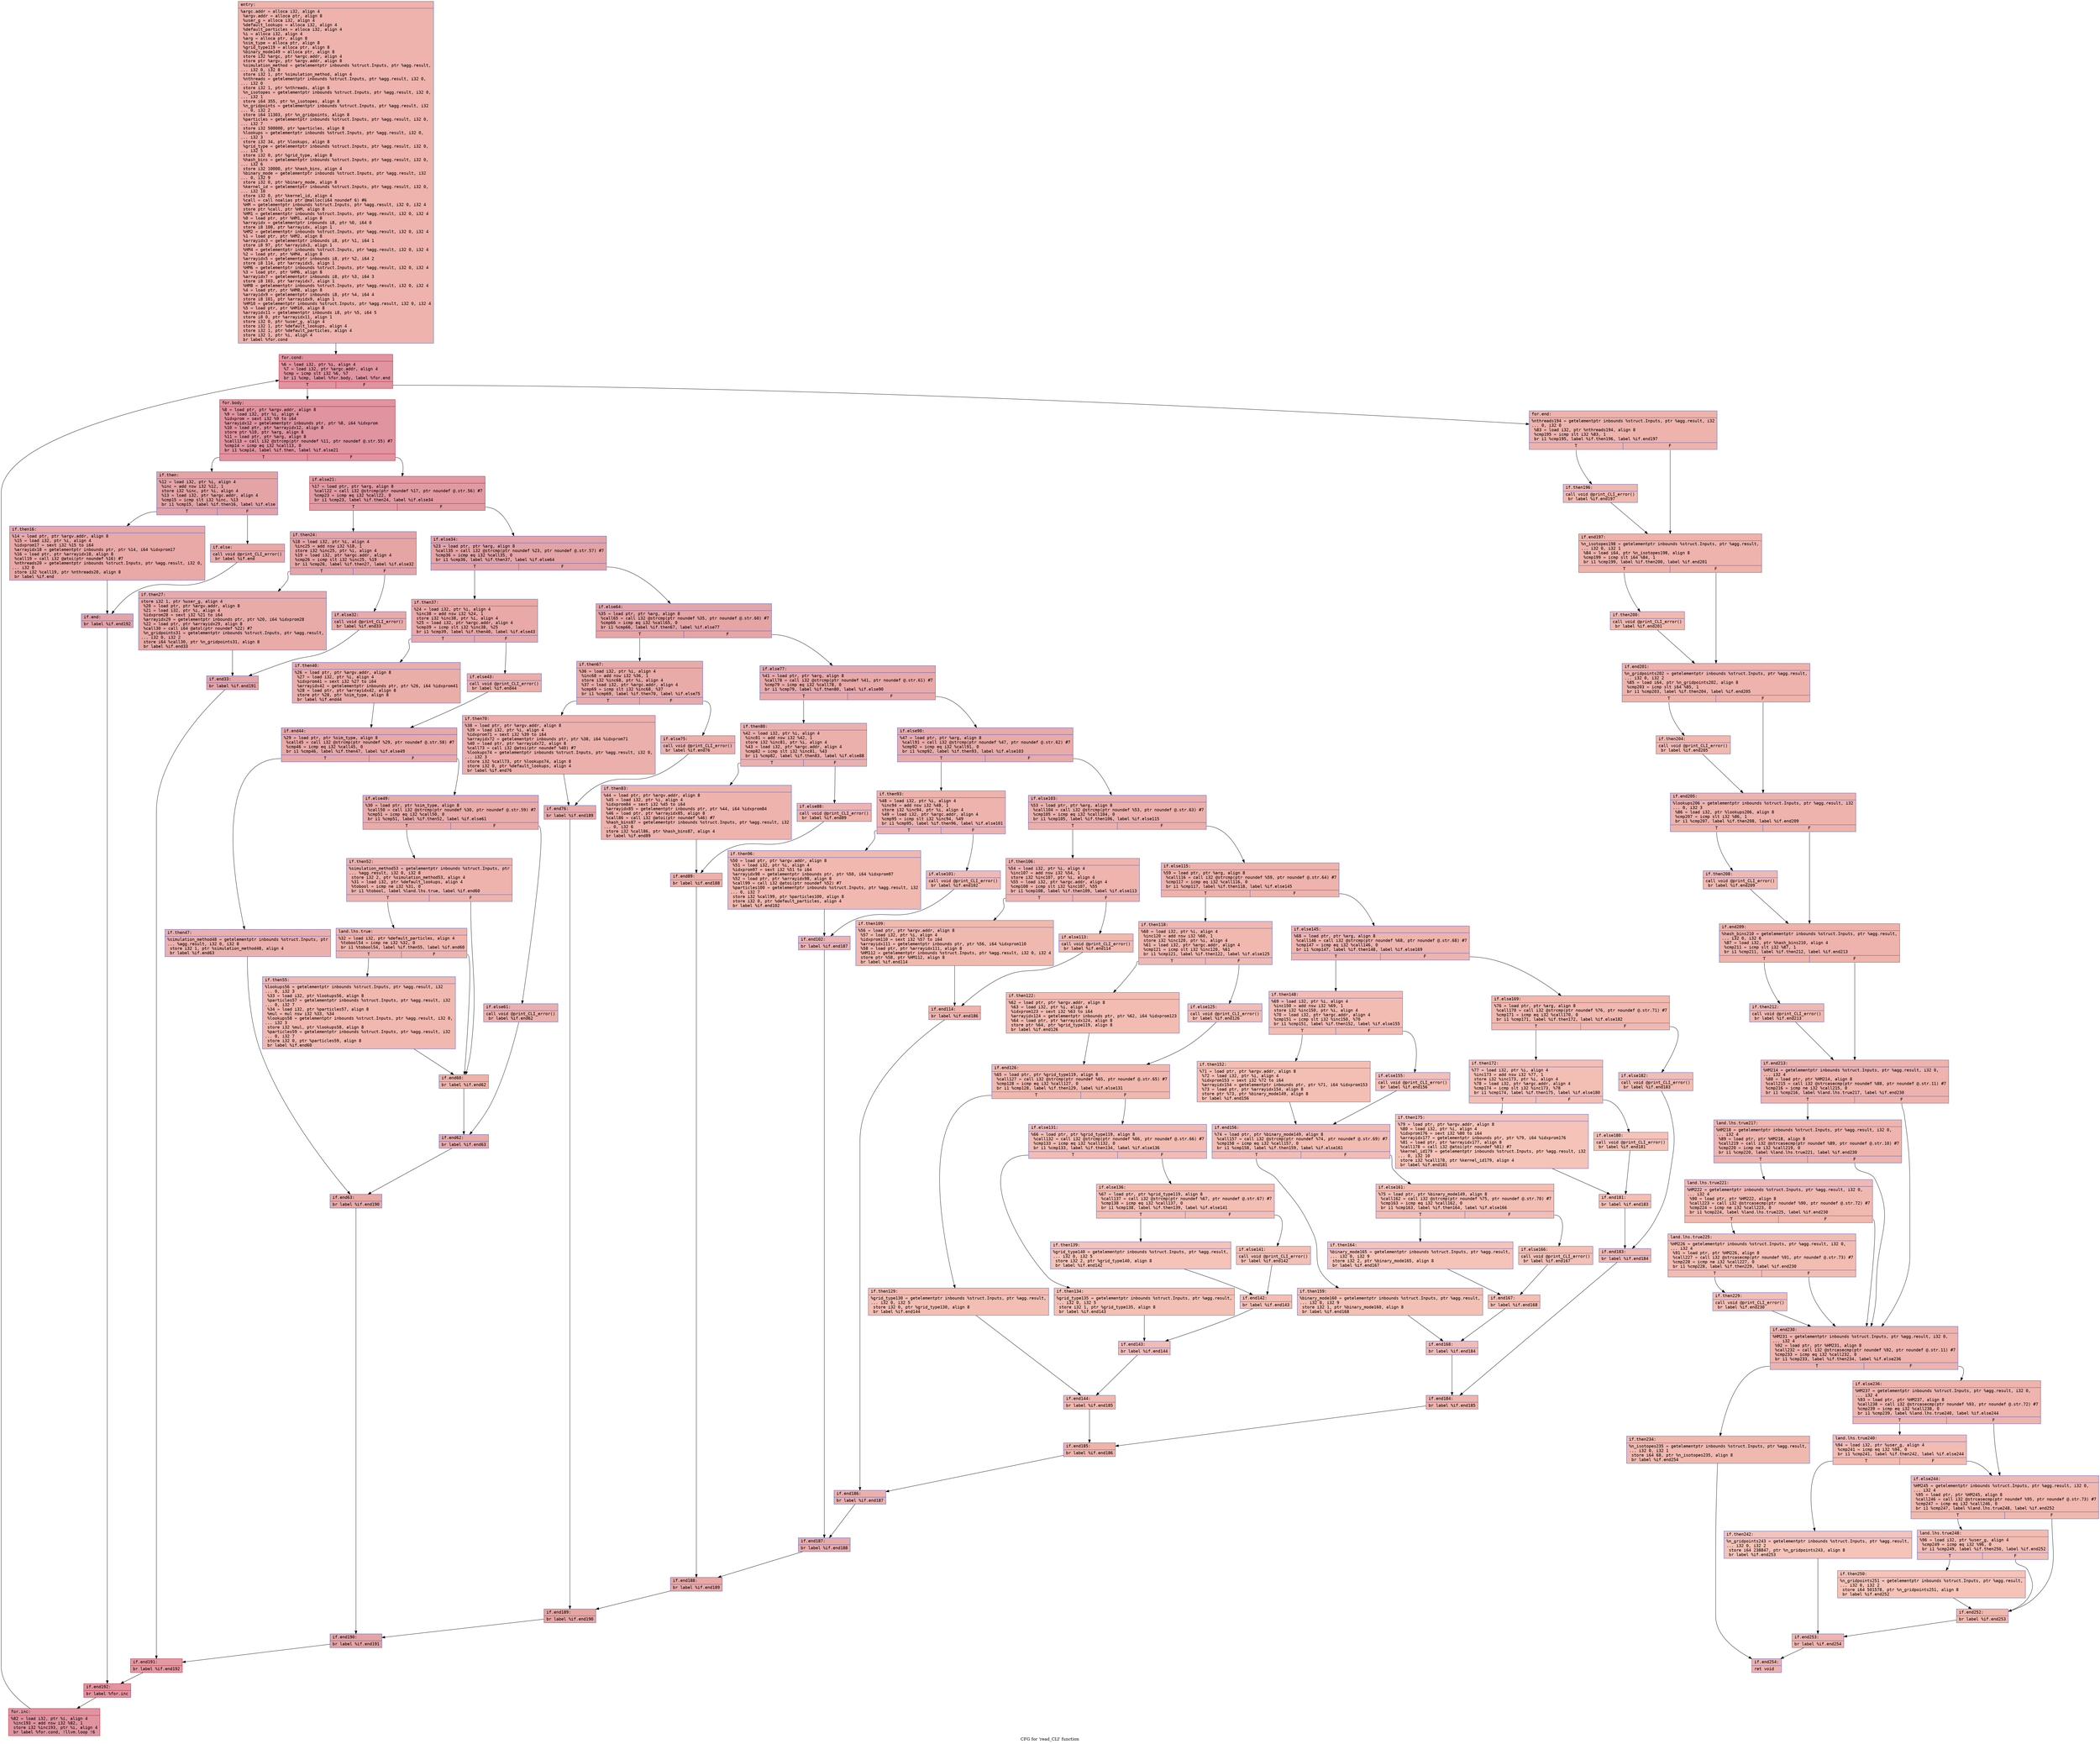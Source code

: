 digraph "CFG for 'read_CLI' function" {
	label="CFG for 'read_CLI' function";

	Node0x55c2a7face10 [shape=record,color="#3d50c3ff", style=filled, fillcolor="#d6524470" fontname="Courier",label="{entry:\l|  %argc.addr = alloca i32, align 4\l  %argv.addr = alloca ptr, align 8\l  %user_g = alloca i32, align 4\l  %default_lookups = alloca i32, align 4\l  %default_particles = alloca i32, align 4\l  %i = alloca i32, align 4\l  %arg = alloca ptr, align 8\l  %sim_type = alloca ptr, align 8\l  %grid_type119 = alloca ptr, align 8\l  %binary_mode149 = alloca ptr, align 8\l  store i32 %argc, ptr %argc.addr, align 4\l  store ptr %argv, ptr %argv.addr, align 8\l  %simulation_method = getelementptr inbounds %struct.Inputs, ptr %agg.result,\l... i32 0, i32 8\l  store i32 1, ptr %simulation_method, align 4\l  %nthreads = getelementptr inbounds %struct.Inputs, ptr %agg.result, i32 0,\l... i32 0\l  store i32 1, ptr %nthreads, align 8\l  %n_isotopes = getelementptr inbounds %struct.Inputs, ptr %agg.result, i32 0,\l... i32 1\l  store i64 355, ptr %n_isotopes, align 8\l  %n_gridpoints = getelementptr inbounds %struct.Inputs, ptr %agg.result, i32\l... 0, i32 2\l  store i64 11303, ptr %n_gridpoints, align 8\l  %particles = getelementptr inbounds %struct.Inputs, ptr %agg.result, i32 0,\l... i32 7\l  store i32 500000, ptr %particles, align 8\l  %lookups = getelementptr inbounds %struct.Inputs, ptr %agg.result, i32 0,\l... i32 3\l  store i32 34, ptr %lookups, align 8\l  %grid_type = getelementptr inbounds %struct.Inputs, ptr %agg.result, i32 0,\l... i32 5\l  store i32 0, ptr %grid_type, align 8\l  %hash_bins = getelementptr inbounds %struct.Inputs, ptr %agg.result, i32 0,\l... i32 6\l  store i32 10000, ptr %hash_bins, align 4\l  %binary_mode = getelementptr inbounds %struct.Inputs, ptr %agg.result, i32\l... 0, i32 9\l  store i32 0, ptr %binary_mode, align 8\l  %kernel_id = getelementptr inbounds %struct.Inputs, ptr %agg.result, i32 0,\l... i32 10\l  store i32 0, ptr %kernel_id, align 4\l  %call = call noalias ptr @malloc(i64 noundef 6) #6\l  %HM = getelementptr inbounds %struct.Inputs, ptr %agg.result, i32 0, i32 4\l  store ptr %call, ptr %HM, align 8\l  %HM1 = getelementptr inbounds %struct.Inputs, ptr %agg.result, i32 0, i32 4\l  %0 = load ptr, ptr %HM1, align 8\l  %arrayidx = getelementptr inbounds i8, ptr %0, i64 0\l  store i8 108, ptr %arrayidx, align 1\l  %HM2 = getelementptr inbounds %struct.Inputs, ptr %agg.result, i32 0, i32 4\l  %1 = load ptr, ptr %HM2, align 8\l  %arrayidx3 = getelementptr inbounds i8, ptr %1, i64 1\l  store i8 97, ptr %arrayidx3, align 1\l  %HM4 = getelementptr inbounds %struct.Inputs, ptr %agg.result, i32 0, i32 4\l  %2 = load ptr, ptr %HM4, align 8\l  %arrayidx5 = getelementptr inbounds i8, ptr %2, i64 2\l  store i8 114, ptr %arrayidx5, align 1\l  %HM6 = getelementptr inbounds %struct.Inputs, ptr %agg.result, i32 0, i32 4\l  %3 = load ptr, ptr %HM6, align 8\l  %arrayidx7 = getelementptr inbounds i8, ptr %3, i64 3\l  store i8 103, ptr %arrayidx7, align 1\l  %HM8 = getelementptr inbounds %struct.Inputs, ptr %agg.result, i32 0, i32 4\l  %4 = load ptr, ptr %HM8, align 8\l  %arrayidx9 = getelementptr inbounds i8, ptr %4, i64 4\l  store i8 101, ptr %arrayidx9, align 1\l  %HM10 = getelementptr inbounds %struct.Inputs, ptr %agg.result, i32 0, i32 4\l  %5 = load ptr, ptr %HM10, align 8\l  %arrayidx11 = getelementptr inbounds i8, ptr %5, i64 5\l  store i8 0, ptr %arrayidx11, align 1\l  store i32 0, ptr %user_g, align 4\l  store i32 1, ptr %default_lookups, align 4\l  store i32 1, ptr %default_particles, align 4\l  store i32 1, ptr %i, align 4\l  br label %for.cond\l}"];
	Node0x55c2a7face10 -> Node0x55c2a7fccb60[tooltip="entry -> for.cond\nProbability 100.00%" ];
	Node0x55c2a7fccb60 [shape=record,color="#b70d28ff", style=filled, fillcolor="#b70d2870" fontname="Courier",label="{for.cond:\l|  %6 = load i32, ptr %i, align 4\l  %7 = load i32, ptr %argc.addr, align 4\l  %cmp = icmp slt i32 %6, %7\l  br i1 %cmp, label %for.body, label %for.end\l|{<s0>T|<s1>F}}"];
	Node0x55c2a7fccb60:s0 -> Node0x55c2a7fccdd0[tooltip="for.cond -> for.body\nProbability 96.88%" ];
	Node0x55c2a7fccb60:s1 -> Node0x55c2a7fcce20[tooltip="for.cond -> for.end\nProbability 3.12%" ];
	Node0x55c2a7fccdd0 [shape=record,color="#b70d28ff", style=filled, fillcolor="#b70d2870" fontname="Courier",label="{for.body:\l|  %8 = load ptr, ptr %argv.addr, align 8\l  %9 = load i32, ptr %i, align 4\l  %idxprom = sext i32 %9 to i64\l  %arrayidx12 = getelementptr inbounds ptr, ptr %8, i64 %idxprom\l  %10 = load ptr, ptr %arrayidx12, align 8\l  store ptr %10, ptr %arg, align 8\l  %11 = load ptr, ptr %arg, align 8\l  %call13 = call i32 @strcmp(ptr noundef %11, ptr noundef @.str.55) #7\l  %cmp14 = icmp eq i32 %call13, 0\l  br i1 %cmp14, label %if.then, label %if.else21\l|{<s0>T|<s1>F}}"];
	Node0x55c2a7fccdd0:s0 -> Node0x55c2a7fbbdc0[tooltip="for.body -> if.then\nProbability 37.50%" ];
	Node0x55c2a7fccdd0:s1 -> Node0x55c2a7fbbe30[tooltip="for.body -> if.else21\nProbability 62.50%" ];
	Node0x55c2a7fbbdc0 [shape=record,color="#3d50c3ff", style=filled, fillcolor="#c32e3170" fontname="Courier",label="{if.then:\l|  %12 = load i32, ptr %i, align 4\l  %inc = add nsw i32 %12, 1\l  store i32 %inc, ptr %i, align 4\l  %13 = load i32, ptr %argc.addr, align 4\l  %cmp15 = icmp slt i32 %inc, %13\l  br i1 %cmp15, label %if.then16, label %if.else\l|{<s0>T|<s1>F}}"];
	Node0x55c2a7fbbdc0:s0 -> Node0x55c2a7fbc880[tooltip="if.then -> if.then16\nProbability 50.00%" ];
	Node0x55c2a7fbbdc0:s1 -> Node0x55c2a7fbc900[tooltip="if.then -> if.else\nProbability 50.00%" ];
	Node0x55c2a7fbc880 [shape=record,color="#3d50c3ff", style=filled, fillcolor="#ca3b3770" fontname="Courier",label="{if.then16:\l|  %14 = load ptr, ptr %argv.addr, align 8\l  %15 = load i32, ptr %i, align 4\l  %idxprom17 = sext i32 %15 to i64\l  %arrayidx18 = getelementptr inbounds ptr, ptr %14, i64 %idxprom17\l  %16 = load ptr, ptr %arrayidx18, align 8\l  %call19 = call i32 @atoi(ptr noundef %16) #7\l  %nthreads20 = getelementptr inbounds %struct.Inputs, ptr %agg.result, i32 0,\l... i32 0\l  store i32 %call19, ptr %nthreads20, align 8\l  br label %if.end\l}"];
	Node0x55c2a7fbc880 -> Node0x55c2a7fbd050[tooltip="if.then16 -> if.end\nProbability 100.00%" ];
	Node0x55c2a7fbc900 [shape=record,color="#3d50c3ff", style=filled, fillcolor="#ca3b3770" fontname="Courier",label="{if.else:\l|  call void @print_CLI_error()\l  br label %if.end\l}"];
	Node0x55c2a7fbc900 -> Node0x55c2a7fbd050[tooltip="if.else -> if.end\nProbability 100.00%" ];
	Node0x55c2a7fbd050 [shape=record,color="#3d50c3ff", style=filled, fillcolor="#c32e3170" fontname="Courier",label="{if.end:\l|  br label %if.end192\l}"];
	Node0x55c2a7fbd050 -> Node0x55c2a7fbd300[tooltip="if.end -> if.end192\nProbability 100.00%" ];
	Node0x55c2a7fbbe30 [shape=record,color="#b70d28ff", style=filled, fillcolor="#bb1b2c70" fontname="Courier",label="{if.else21:\l|  %17 = load ptr, ptr %arg, align 8\l  %call22 = call i32 @strcmp(ptr noundef %17, ptr noundef @.str.56) #7\l  %cmp23 = icmp eq i32 %call22, 0\l  br i1 %cmp23, label %if.then24, label %if.else34\l|{<s0>T|<s1>F}}"];
	Node0x55c2a7fbbe30:s0 -> Node0x55c2a7fbd640[tooltip="if.else21 -> if.then24\nProbability 37.50%" ];
	Node0x55c2a7fbbe30:s1 -> Node0x55c2a7fbd6c0[tooltip="if.else21 -> if.else34\nProbability 62.50%" ];
	Node0x55c2a7fbd640 [shape=record,color="#3d50c3ff", style=filled, fillcolor="#c5333470" fontname="Courier",label="{if.then24:\l|  %18 = load i32, ptr %i, align 4\l  %inc25 = add nsw i32 %18, 1\l  store i32 %inc25, ptr %i, align 4\l  %19 = load i32, ptr %argc.addr, align 4\l  %cmp26 = icmp slt i32 %inc25, %19\l  br i1 %cmp26, label %if.then27, label %if.else32\l|{<s0>T|<s1>F}}"];
	Node0x55c2a7fbd640:s0 -> Node0x55c2a7fbd940[tooltip="if.then24 -> if.then27\nProbability 50.00%" ];
	Node0x55c2a7fbd640:s1 -> Node0x55c2a7fd12c0[tooltip="if.then24 -> if.else32\nProbability 50.00%" ];
	Node0x55c2a7fbd940 [shape=record,color="#3d50c3ff", style=filled, fillcolor="#cc403a70" fontname="Courier",label="{if.then27:\l|  store i32 1, ptr %user_g, align 4\l  %20 = load ptr, ptr %argv.addr, align 8\l  %21 = load i32, ptr %i, align 4\l  %idxprom28 = sext i32 %21 to i64\l  %arrayidx29 = getelementptr inbounds ptr, ptr %20, i64 %idxprom28\l  %22 = load ptr, ptr %arrayidx29, align 8\l  %call30 = call i64 @atol(ptr noundef %22) #7\l  %n_gridpoints31 = getelementptr inbounds %struct.Inputs, ptr %agg.result,\l... i32 0, i32 2\l  store i64 %call30, ptr %n_gridpoints31, align 8\l  br label %if.end33\l}"];
	Node0x55c2a7fbd940 -> Node0x55c2a7fd1b20[tooltip="if.then27 -> if.end33\nProbability 100.00%" ];
	Node0x55c2a7fd12c0 [shape=record,color="#3d50c3ff", style=filled, fillcolor="#cc403a70" fontname="Courier",label="{if.else32:\l|  call void @print_CLI_error()\l  br label %if.end33\l}"];
	Node0x55c2a7fd12c0 -> Node0x55c2a7fd1b20[tooltip="if.else32 -> if.end33\nProbability 100.00%" ];
	Node0x55c2a7fd1b20 [shape=record,color="#3d50c3ff", style=filled, fillcolor="#c5333470" fontname="Courier",label="{if.end33:\l|  br label %if.end191\l}"];
	Node0x55c2a7fd1b20 -> Node0x55c2a7fd1de0[tooltip="if.end33 -> if.end191\nProbability 100.00%" ];
	Node0x55c2a7fbd6c0 [shape=record,color="#3d50c3ff", style=filled, fillcolor="#c32e3170" fontname="Courier",label="{if.else34:\l|  %23 = load ptr, ptr %arg, align 8\l  %call35 = call i32 @strcmp(ptr noundef %23, ptr noundef @.str.57) #7\l  %cmp36 = icmp eq i32 %call35, 0\l  br i1 %cmp36, label %if.then37, label %if.else64\l|{<s0>T|<s1>F}}"];
	Node0x55c2a7fbd6c0:s0 -> Node0x55c2a7fd2120[tooltip="if.else34 -> if.then37\nProbability 37.50%" ];
	Node0x55c2a7fbd6c0:s1 -> Node0x55c2a7fd21a0[tooltip="if.else34 -> if.else64\nProbability 62.50%" ];
	Node0x55c2a7fd2120 [shape=record,color="#3d50c3ff", style=filled, fillcolor="#ca3b3770" fontname="Courier",label="{if.then37:\l|  %24 = load i32, ptr %i, align 4\l  %inc38 = add nsw i32 %24, 1\l  store i32 %inc38, ptr %i, align 4\l  %25 = load i32, ptr %argc.addr, align 4\l  %cmp39 = icmp slt i32 %inc38, %25\l  br i1 %cmp39, label %if.then40, label %if.else43\l|{<s0>T|<s1>F}}"];
	Node0x55c2a7fd2120:s0 -> Node0x55c2a7fd25d0[tooltip="if.then37 -> if.then40\nProbability 50.00%" ];
	Node0x55c2a7fd2120:s1 -> Node0x55c2a7fd2650[tooltip="if.then37 -> if.else43\nProbability 50.00%" ];
	Node0x55c2a7fd25d0 [shape=record,color="#3d50c3ff", style=filled, fillcolor="#d0473d70" fontname="Courier",label="{if.then40:\l|  %26 = load ptr, ptr %argv.addr, align 8\l  %27 = load i32, ptr %i, align 4\l  %idxprom41 = sext i32 %27 to i64\l  %arrayidx42 = getelementptr inbounds ptr, ptr %26, i64 %idxprom41\l  %28 = load ptr, ptr %arrayidx42, align 8\l  store ptr %28, ptr %sim_type, align 8\l  br label %if.end44\l}"];
	Node0x55c2a7fd25d0 -> Node0x55c2a7fd2b70[tooltip="if.then40 -> if.end44\nProbability 100.00%" ];
	Node0x55c2a7fd2650 [shape=record,color="#3d50c3ff", style=filled, fillcolor="#d0473d70" fontname="Courier",label="{if.else43:\l|  call void @print_CLI_error()\l  br label %if.end44\l}"];
	Node0x55c2a7fd2650 -> Node0x55c2a7fd2b70[tooltip="if.else43 -> if.end44\nProbability 100.00%" ];
	Node0x55c2a7fd2b70 [shape=record,color="#3d50c3ff", style=filled, fillcolor="#ca3b3770" fontname="Courier",label="{if.end44:\l|  %29 = load ptr, ptr %sim_type, align 8\l  %call45 = call i32 @strcmp(ptr noundef %29, ptr noundef @.str.58) #7\l  %cmp46 = icmp eq i32 %call45, 0\l  br i1 %cmp46, label %if.then47, label %if.else49\l|{<s0>T|<s1>F}}"];
	Node0x55c2a7fd2b70:s0 -> Node0x55c2a7fd3050[tooltip="if.end44 -> if.then47\nProbability 37.50%" ];
	Node0x55c2a7fd2b70:s1 -> Node0x55c2a7fd30a0[tooltip="if.end44 -> if.else49\nProbability 62.50%" ];
	Node0x55c2a7fd3050 [shape=record,color="#3d50c3ff", style=filled, fillcolor="#d24b4070" fontname="Courier",label="{if.then47:\l|  %simulation_method48 = getelementptr inbounds %struct.Inputs, ptr\l... %agg.result, i32 0, i32 8\l  store i32 1, ptr %simulation_method48, align 4\l  br label %if.end63\l}"];
	Node0x55c2a7fd3050 -> Node0x55c2a7fd33f0[tooltip="if.then47 -> if.end63\nProbability 100.00%" ];
	Node0x55c2a7fd30a0 [shape=record,color="#3d50c3ff", style=filled, fillcolor="#cc403a70" fontname="Courier",label="{if.else49:\l|  %30 = load ptr, ptr %sim_type, align 8\l  %call50 = call i32 @strcmp(ptr noundef %30, ptr noundef @.str.59) #7\l  %cmp51 = icmp eq i32 %call50, 0\l  br i1 %cmp51, label %if.then52, label %if.else61\l|{<s0>T|<s1>F}}"];
	Node0x55c2a7fd30a0:s0 -> Node0x55c2a7fd3730[tooltip="if.else49 -> if.then52\nProbability 37.50%" ];
	Node0x55c2a7fd30a0:s1 -> Node0x55c2a7fd3780[tooltip="if.else49 -> if.else61\nProbability 62.50%" ];
	Node0x55c2a7fd3730 [shape=record,color="#3d50c3ff", style=filled, fillcolor="#d6524470" fontname="Courier",label="{if.then52:\l|  %simulation_method53 = getelementptr inbounds %struct.Inputs, ptr\l... %agg.result, i32 0, i32 8\l  store i32 2, ptr %simulation_method53, align 4\l  %31 = load i32, ptr %default_lookups, align 4\l  %tobool = icmp ne i32 %31, 0\l  br i1 %tobool, label %land.lhs.true, label %if.end60\l|{<s0>T|<s1>F}}"];
	Node0x55c2a7fd3730:s0 -> Node0x55c2a7fd3c30[tooltip="if.then52 -> land.lhs.true\nProbability 62.50%" ];
	Node0x55c2a7fd3730:s1 -> Node0x55c2a7fd3c80[tooltip="if.then52 -> if.end60\nProbability 37.50%" ];
	Node0x55c2a7fd3c30 [shape=record,color="#3d50c3ff", style=filled, fillcolor="#d8564670" fontname="Courier",label="{land.lhs.true:\l|  %32 = load i32, ptr %default_particles, align 4\l  %tobool54 = icmp ne i32 %32, 0\l  br i1 %tobool54, label %if.then55, label %if.end60\l|{<s0>T|<s1>F}}"];
	Node0x55c2a7fd3c30:s0 -> Node0x55c2a7fbc2e0[tooltip="land.lhs.true -> if.then55\nProbability 62.50%" ];
	Node0x55c2a7fd3c30:s1 -> Node0x55c2a7fd3c80[tooltip="land.lhs.true -> if.end60\nProbability 37.50%" ];
	Node0x55c2a7fbc2e0 [shape=record,color="#3d50c3ff", style=filled, fillcolor="#dc5d4a70" fontname="Courier",label="{if.then55:\l|  %lookups56 = getelementptr inbounds %struct.Inputs, ptr %agg.result, i32\l... 0, i32 3\l  %33 = load i32, ptr %lookups56, align 8\l  %particles57 = getelementptr inbounds %struct.Inputs, ptr %agg.result, i32\l... 0, i32 7\l  %34 = load i32, ptr %particles57, align 8\l  %mul = mul nsw i32 %33, %34\l  %lookups58 = getelementptr inbounds %struct.Inputs, ptr %agg.result, i32 0,\l... i32 3\l  store i32 %mul, ptr %lookups58, align 8\l  %particles59 = getelementptr inbounds %struct.Inputs, ptr %agg.result, i32\l... 0, i32 7\l  store i32 0, ptr %particles59, align 8\l  br label %if.end60\l}"];
	Node0x55c2a7fbc2e0 -> Node0x55c2a7fd3c80[tooltip="if.then55 -> if.end60\nProbability 100.00%" ];
	Node0x55c2a7fd3c80 [shape=record,color="#3d50c3ff", style=filled, fillcolor="#d6524470" fontname="Courier",label="{if.end60:\l|  br label %if.end62\l}"];
	Node0x55c2a7fd3c80 -> Node0x55c2a7fd4d60[tooltip="if.end60 -> if.end62\nProbability 100.00%" ];
	Node0x55c2a7fd3780 [shape=record,color="#3d50c3ff", style=filled, fillcolor="#d24b4070" fontname="Courier",label="{if.else61:\l|  call void @print_CLI_error()\l  br label %if.end62\l}"];
	Node0x55c2a7fd3780 -> Node0x55c2a7fd4d60[tooltip="if.else61 -> if.end62\nProbability 100.00%" ];
	Node0x55c2a7fd4d60 [shape=record,color="#3d50c3ff", style=filled, fillcolor="#cc403a70" fontname="Courier",label="{if.end62:\l|  br label %if.end63\l}"];
	Node0x55c2a7fd4d60 -> Node0x55c2a7fd33f0[tooltip="if.end62 -> if.end63\nProbability 100.00%" ];
	Node0x55c2a7fd33f0 [shape=record,color="#3d50c3ff", style=filled, fillcolor="#ca3b3770" fontname="Courier",label="{if.end63:\l|  br label %if.end190\l}"];
	Node0x55c2a7fd33f0 -> Node0x55c2a7fd5030[tooltip="if.end63 -> if.end190\nProbability 100.00%" ];
	Node0x55c2a7fd21a0 [shape=record,color="#3d50c3ff", style=filled, fillcolor="#c5333470" fontname="Courier",label="{if.else64:\l|  %35 = load ptr, ptr %arg, align 8\l  %call65 = call i32 @strcmp(ptr noundef %35, ptr noundef @.str.60) #7\l  %cmp66 = icmp eq i32 %call65, 0\l  br i1 %cmp66, label %if.then67, label %if.else77\l|{<s0>T|<s1>F}}"];
	Node0x55c2a7fd21a0:s0 -> Node0x55c2a7fd5350[tooltip="if.else64 -> if.then67\nProbability 37.50%" ];
	Node0x55c2a7fd21a0:s1 -> Node0x55c2a7fd53d0[tooltip="if.else64 -> if.else77\nProbability 62.50%" ];
	Node0x55c2a7fd5350 [shape=record,color="#3d50c3ff", style=filled, fillcolor="#cc403a70" fontname="Courier",label="{if.then67:\l|  %36 = load i32, ptr %i, align 4\l  %inc68 = add nsw i32 %36, 1\l  store i32 %inc68, ptr %i, align 4\l  %37 = load i32, ptr %argc.addr, align 4\l  %cmp69 = icmp slt i32 %inc68, %37\l  br i1 %cmp69, label %if.then70, label %if.else75\l|{<s0>T|<s1>F}}"];
	Node0x55c2a7fd5350:s0 -> Node0x55c2a7fd5800[tooltip="if.then67 -> if.then70\nProbability 50.00%" ];
	Node0x55c2a7fd5350:s1 -> Node0x55c2a7fd5880[tooltip="if.then67 -> if.else75\nProbability 50.00%" ];
	Node0x55c2a7fd5800 [shape=record,color="#3d50c3ff", style=filled, fillcolor="#d24b4070" fontname="Courier",label="{if.then70:\l|  %38 = load ptr, ptr %argv.addr, align 8\l  %39 = load i32, ptr %i, align 4\l  %idxprom71 = sext i32 %39 to i64\l  %arrayidx72 = getelementptr inbounds ptr, ptr %38, i64 %idxprom71\l  %40 = load ptr, ptr %arrayidx72, align 8\l  %call73 = call i32 @atoi(ptr noundef %40) #7\l  %lookups74 = getelementptr inbounds %struct.Inputs, ptr %agg.result, i32 0,\l... i32 3\l  store i32 %call73, ptr %lookups74, align 8\l  store i32 0, ptr %default_lookups, align 4\l  br label %if.end76\l}"];
	Node0x55c2a7fd5800 -> Node0x55c2a7fd6030[tooltip="if.then70 -> if.end76\nProbability 100.00%" ];
	Node0x55c2a7fd5880 [shape=record,color="#3d50c3ff", style=filled, fillcolor="#d24b4070" fontname="Courier",label="{if.else75:\l|  call void @print_CLI_error()\l  br label %if.end76\l}"];
	Node0x55c2a7fd5880 -> Node0x55c2a7fd6030[tooltip="if.else75 -> if.end76\nProbability 100.00%" ];
	Node0x55c2a7fd6030 [shape=record,color="#3d50c3ff", style=filled, fillcolor="#cc403a70" fontname="Courier",label="{if.end76:\l|  br label %if.end189\l}"];
	Node0x55c2a7fd6030 -> Node0x55c2a7fd6260[tooltip="if.end76 -> if.end189\nProbability 100.00%" ];
	Node0x55c2a7fd53d0 [shape=record,color="#3d50c3ff", style=filled, fillcolor="#ca3b3770" fontname="Courier",label="{if.else77:\l|  %41 = load ptr, ptr %arg, align 8\l  %call78 = call i32 @strcmp(ptr noundef %41, ptr noundef @.str.61) #7\l  %cmp79 = icmp eq i32 %call78, 0\l  br i1 %cmp79, label %if.then80, label %if.else90\l|{<s0>T|<s1>F}}"];
	Node0x55c2a7fd53d0:s0 -> Node0x55c2a7fd65a0[tooltip="if.else77 -> if.then80\nProbability 37.50%" ];
	Node0x55c2a7fd53d0:s1 -> Node0x55c2a7fd6620[tooltip="if.else77 -> if.else90\nProbability 62.50%" ];
	Node0x55c2a7fd65a0 [shape=record,color="#3d50c3ff", style=filled, fillcolor="#d24b4070" fontname="Courier",label="{if.then80:\l|  %42 = load i32, ptr %i, align 4\l  %inc81 = add nsw i32 %42, 1\l  store i32 %inc81, ptr %i, align 4\l  %43 = load i32, ptr %argc.addr, align 4\l  %cmp82 = icmp slt i32 %inc81, %43\l  br i1 %cmp82, label %if.then83, label %if.else88\l|{<s0>T|<s1>F}}"];
	Node0x55c2a7fd65a0:s0 -> Node0x55c2a7fd6a50[tooltip="if.then80 -> if.then83\nProbability 50.00%" ];
	Node0x55c2a7fd65a0:s1 -> Node0x55c2a7fd6ad0[tooltip="if.then80 -> if.else88\nProbability 50.00%" ];
	Node0x55c2a7fd6a50 [shape=record,color="#3d50c3ff", style=filled, fillcolor="#d6524470" fontname="Courier",label="{if.then83:\l|  %44 = load ptr, ptr %argv.addr, align 8\l  %45 = load i32, ptr %i, align 4\l  %idxprom84 = sext i32 %45 to i64\l  %arrayidx85 = getelementptr inbounds ptr, ptr %44, i64 %idxprom84\l  %46 = load ptr, ptr %arrayidx85, align 8\l  %call86 = call i32 @atoi(ptr noundef %46) #7\l  %hash_bins87 = getelementptr inbounds %struct.Inputs, ptr %agg.result, i32\l... 0, i32 6\l  store i32 %call86, ptr %hash_bins87, align 4\l  br label %if.end89\l}"];
	Node0x55c2a7fd6a50 -> Node0x55c2a7fd71b0[tooltip="if.then83 -> if.end89\nProbability 100.00%" ];
	Node0x55c2a7fd6ad0 [shape=record,color="#3d50c3ff", style=filled, fillcolor="#d6524470" fontname="Courier",label="{if.else88:\l|  call void @print_CLI_error()\l  br label %if.end89\l}"];
	Node0x55c2a7fd6ad0 -> Node0x55c2a7fd71b0[tooltip="if.else88 -> if.end89\nProbability 100.00%" ];
	Node0x55c2a7fd71b0 [shape=record,color="#3d50c3ff", style=filled, fillcolor="#d24b4070" fontname="Courier",label="{if.end89:\l|  br label %if.end188\l}"];
	Node0x55c2a7fd71b0 -> Node0x55c2a7fd7410[tooltip="if.end89 -> if.end188\nProbability 100.00%" ];
	Node0x55c2a7fd6620 [shape=record,color="#3d50c3ff", style=filled, fillcolor="#cc403a70" fontname="Courier",label="{if.else90:\l|  %47 = load ptr, ptr %arg, align 8\l  %call91 = call i32 @strcmp(ptr noundef %47, ptr noundef @.str.62) #7\l  %cmp92 = icmp eq i32 %call91, 0\l  br i1 %cmp92, label %if.then93, label %if.else103\l|{<s0>T|<s1>F}}"];
	Node0x55c2a7fd6620:s0 -> Node0x55c2a7fd7f60[tooltip="if.else90 -> if.then93\nProbability 37.50%" ];
	Node0x55c2a7fd6620:s1 -> Node0x55c2a7fd7fe0[tooltip="if.else90 -> if.else103\nProbability 62.50%" ];
	Node0x55c2a7fd7f60 [shape=record,color="#3d50c3ff", style=filled, fillcolor="#d6524470" fontname="Courier",label="{if.then93:\l|  %48 = load i32, ptr %i, align 4\l  %inc94 = add nsw i32 %48, 1\l  store i32 %inc94, ptr %i, align 4\l  %49 = load i32, ptr %argc.addr, align 4\l  %cmp95 = icmp slt i32 %inc94, %49\l  br i1 %cmp95, label %if.then96, label %if.else101\l|{<s0>T|<s1>F}}"];
	Node0x55c2a7fd7f60:s0 -> Node0x55c2a7fd8410[tooltip="if.then93 -> if.then96\nProbability 50.00%" ];
	Node0x55c2a7fd7f60:s1 -> Node0x55c2a7fd8490[tooltip="if.then93 -> if.else101\nProbability 50.00%" ];
	Node0x55c2a7fd8410 [shape=record,color="#3d50c3ff", style=filled, fillcolor="#dc5d4a70" fontname="Courier",label="{if.then96:\l|  %50 = load ptr, ptr %argv.addr, align 8\l  %51 = load i32, ptr %i, align 4\l  %idxprom97 = sext i32 %51 to i64\l  %arrayidx98 = getelementptr inbounds ptr, ptr %50, i64 %idxprom97\l  %52 = load ptr, ptr %arrayidx98, align 8\l  %call99 = call i32 @atoi(ptr noundef %52) #7\l  %particles100 = getelementptr inbounds %struct.Inputs, ptr %agg.result, i32\l... 0, i32 7\l  store i32 %call99, ptr %particles100, align 8\l  store i32 0, ptr %default_particles, align 4\l  br label %if.end102\l}"];
	Node0x55c2a7fd8410 -> Node0x55c2a7fd8cd0[tooltip="if.then96 -> if.end102\nProbability 100.00%" ];
	Node0x55c2a7fd8490 [shape=record,color="#3d50c3ff", style=filled, fillcolor="#dc5d4a70" fontname="Courier",label="{if.else101:\l|  call void @print_CLI_error()\l  br label %if.end102\l}"];
	Node0x55c2a7fd8490 -> Node0x55c2a7fd8cd0[tooltip="if.else101 -> if.end102\nProbability 100.00%" ];
	Node0x55c2a7fd8cd0 [shape=record,color="#3d50c3ff", style=filled, fillcolor="#d6524470" fontname="Courier",label="{if.end102:\l|  br label %if.end187\l}"];
	Node0x55c2a7fd8cd0 -> Node0x55c2a7fd8ed0[tooltip="if.end102 -> if.end187\nProbability 100.00%" ];
	Node0x55c2a7fd7fe0 [shape=record,color="#3d50c3ff", style=filled, fillcolor="#d24b4070" fontname="Courier",label="{if.else103:\l|  %53 = load ptr, ptr %arg, align 8\l  %call104 = call i32 @strcmp(ptr noundef %53, ptr noundef @.str.63) #7\l  %cmp105 = icmp eq i32 %call104, 0\l  br i1 %cmp105, label %if.then106, label %if.else115\l|{<s0>T|<s1>F}}"];
	Node0x55c2a7fd7fe0:s0 -> Node0x55c2a7fd9210[tooltip="if.else103 -> if.then106\nProbability 37.50%" ];
	Node0x55c2a7fd7fe0:s1 -> Node0x55c2a7fd9290[tooltip="if.else103 -> if.else115\nProbability 62.50%" ];
	Node0x55c2a7fd9210 [shape=record,color="#3d50c3ff", style=filled, fillcolor="#d8564670" fontname="Courier",label="{if.then106:\l|  %54 = load i32, ptr %i, align 4\l  %inc107 = add nsw i32 %54, 1\l  store i32 %inc107, ptr %i, align 4\l  %55 = load i32, ptr %argc.addr, align 4\l  %cmp108 = icmp slt i32 %inc107, %55\l  br i1 %cmp108, label %if.then109, label %if.else113\l|{<s0>T|<s1>F}}"];
	Node0x55c2a7fd9210:s0 -> Node0x55c2a7fd96c0[tooltip="if.then106 -> if.then109\nProbability 50.00%" ];
	Node0x55c2a7fd9210:s1 -> Node0x55c2a7fd9740[tooltip="if.then106 -> if.else113\nProbability 50.00%" ];
	Node0x55c2a7fd96c0 [shape=record,color="#3d50c3ff", style=filled, fillcolor="#de614d70" fontname="Courier",label="{if.then109:\l|  %56 = load ptr, ptr %argv.addr, align 8\l  %57 = load i32, ptr %i, align 4\l  %idxprom110 = sext i32 %57 to i64\l  %arrayidx111 = getelementptr inbounds ptr, ptr %56, i64 %idxprom110\l  %58 = load ptr, ptr %arrayidx111, align 8\l  %HM112 = getelementptr inbounds %struct.Inputs, ptr %agg.result, i32 0, i32 4\l  store ptr %58, ptr %HM112, align 8\l  br label %if.end114\l}"];
	Node0x55c2a7fd96c0 -> Node0x55c2a7fd9d40[tooltip="if.then109 -> if.end114\nProbability 100.00%" ];
	Node0x55c2a7fd9740 [shape=record,color="#3d50c3ff", style=filled, fillcolor="#de614d70" fontname="Courier",label="{if.else113:\l|  call void @print_CLI_error()\l  br label %if.end114\l}"];
	Node0x55c2a7fd9740 -> Node0x55c2a7fd9d40[tooltip="if.else113 -> if.end114\nProbability 100.00%" ];
	Node0x55c2a7fd9d40 [shape=record,color="#3d50c3ff", style=filled, fillcolor="#d8564670" fontname="Courier",label="{if.end114:\l|  br label %if.end186\l}"];
	Node0x55c2a7fd9d40 -> Node0x55c2a7fd9fa0[tooltip="if.end114 -> if.end186\nProbability 100.00%" ];
	Node0x55c2a7fd9290 [shape=record,color="#3d50c3ff", style=filled, fillcolor="#d6524470" fontname="Courier",label="{if.else115:\l|  %59 = load ptr, ptr %arg, align 8\l  %call116 = call i32 @strcmp(ptr noundef %59, ptr noundef @.str.64) #7\l  %cmp117 = icmp eq i32 %call116, 0\l  br i1 %cmp117, label %if.then118, label %if.else145\l|{<s0>T|<s1>F}}"];
	Node0x55c2a7fd9290:s0 -> Node0x55c2a7fda2e0[tooltip="if.else115 -> if.then118\nProbability 37.50%" ];
	Node0x55c2a7fd9290:s1 -> Node0x55c2a7fda360[tooltip="if.else115 -> if.else145\nProbability 62.50%" ];
	Node0x55c2a7fda2e0 [shape=record,color="#3d50c3ff", style=filled, fillcolor="#dc5d4a70" fontname="Courier",label="{if.then118:\l|  %60 = load i32, ptr %i, align 4\l  %inc120 = add nsw i32 %60, 1\l  store i32 %inc120, ptr %i, align 4\l  %61 = load i32, ptr %argc.addr, align 4\l  %cmp121 = icmp slt i32 %inc120, %61\l  br i1 %cmp121, label %if.then122, label %if.else125\l|{<s0>T|<s1>F}}"];
	Node0x55c2a7fda2e0:s0 -> Node0x55c2a7fda790[tooltip="if.then118 -> if.then122\nProbability 50.00%" ];
	Node0x55c2a7fda2e0:s1 -> Node0x55c2a7fda810[tooltip="if.then118 -> if.else125\nProbability 50.00%" ];
	Node0x55c2a7fda790 [shape=record,color="#3d50c3ff", style=filled, fillcolor="#e1675170" fontname="Courier",label="{if.then122:\l|  %62 = load ptr, ptr %argv.addr, align 8\l  %63 = load i32, ptr %i, align 4\l  %idxprom123 = sext i32 %63 to i64\l  %arrayidx124 = getelementptr inbounds ptr, ptr %62, i64 %idxprom123\l  %64 = load ptr, ptr %arrayidx124, align 8\l  store ptr %64, ptr %grid_type119, align 8\l  br label %if.end126\l}"];
	Node0x55c2a7fda790 -> Node0x55c2a7fdad30[tooltip="if.then122 -> if.end126\nProbability 100.00%" ];
	Node0x55c2a7fda810 [shape=record,color="#3d50c3ff", style=filled, fillcolor="#e1675170" fontname="Courier",label="{if.else125:\l|  call void @print_CLI_error()\l  br label %if.end126\l}"];
	Node0x55c2a7fda810 -> Node0x55c2a7fdad30[tooltip="if.else125 -> if.end126\nProbability 100.00%" ];
	Node0x55c2a7fdad30 [shape=record,color="#3d50c3ff", style=filled, fillcolor="#dc5d4a70" fontname="Courier",label="{if.end126:\l|  %65 = load ptr, ptr %grid_type119, align 8\l  %call127 = call i32 @strcmp(ptr noundef %65, ptr noundef @.str.65) #7\l  %cmp128 = icmp eq i32 %call127, 0\l  br i1 %cmp128, label %if.then129, label %if.else131\l|{<s0>T|<s1>F}}"];
	Node0x55c2a7fdad30:s0 -> Node0x55c2a7fdb210[tooltip="if.end126 -> if.then129\nProbability 37.50%" ];
	Node0x55c2a7fdad30:s1 -> Node0x55c2a7fdb260[tooltip="if.end126 -> if.else131\nProbability 62.50%" ];
	Node0x55c2a7fdb210 [shape=record,color="#3d50c3ff", style=filled, fillcolor="#e36c5570" fontname="Courier",label="{if.then129:\l|  %grid_type130 = getelementptr inbounds %struct.Inputs, ptr %agg.result,\l... i32 0, i32 5\l  store i32 0, ptr %grid_type130, align 8\l  br label %if.end144\l}"];
	Node0x55c2a7fdb210 -> Node0x55c2a7fdb520[tooltip="if.then129 -> if.end144\nProbability 100.00%" ];
	Node0x55c2a7fdb260 [shape=record,color="#3d50c3ff", style=filled, fillcolor="#e1675170" fontname="Courier",label="{if.else131:\l|  %66 = load ptr, ptr %grid_type119, align 8\l  %call132 = call i32 @strcmp(ptr noundef %66, ptr noundef @.str.66) #7\l  %cmp133 = icmp eq i32 %call132, 0\l  br i1 %cmp133, label %if.then134, label %if.else136\l|{<s0>T|<s1>F}}"];
	Node0x55c2a7fdb260:s0 -> Node0x55c2a7fdb890[tooltip="if.else131 -> if.then134\nProbability 37.50%" ];
	Node0x55c2a7fdb260:s1 -> Node0x55c2a7fdb910[tooltip="if.else131 -> if.else136\nProbability 62.50%" ];
	Node0x55c2a7fdb890 [shape=record,color="#3d50c3ff", style=filled, fillcolor="#e5705870" fontname="Courier",label="{if.then134:\l|  %grid_type135 = getelementptr inbounds %struct.Inputs, ptr %agg.result,\l... i32 0, i32 5\l  store i32 1, ptr %grid_type135, align 8\l  br label %if.end143\l}"];
	Node0x55c2a7fdb890 -> Node0x55c2a7fdbc30[tooltip="if.then134 -> if.end143\nProbability 100.00%" ];
	Node0x55c2a7fdb910 [shape=record,color="#3d50c3ff", style=filled, fillcolor="#e36c5570" fontname="Courier",label="{if.else136:\l|  %67 = load ptr, ptr %grid_type119, align 8\l  %call137 = call i32 @strcmp(ptr noundef %67, ptr noundef @.str.67) #7\l  %cmp138 = icmp eq i32 %call137, 0\l  br i1 %cmp138, label %if.then139, label %if.else141\l|{<s0>T|<s1>F}}"];
	Node0x55c2a7fdb910:s0 -> Node0x55c2a7fdbfa0[tooltip="if.else136 -> if.then139\nProbability 37.50%" ];
	Node0x55c2a7fdb910:s1 -> Node0x55c2a7fdc020[tooltip="if.else136 -> if.else141\nProbability 62.50%" ];
	Node0x55c2a7fdbfa0 [shape=record,color="#3d50c3ff", style=filled, fillcolor="#e8765c70" fontname="Courier",label="{if.then139:\l|  %grid_type140 = getelementptr inbounds %struct.Inputs, ptr %agg.result,\l... i32 0, i32 5\l  store i32 2, ptr %grid_type140, align 8\l  br label %if.end142\l}"];
	Node0x55c2a7fdbfa0 -> Node0x55c2a7fdc340[tooltip="if.then139 -> if.end142\nProbability 100.00%" ];
	Node0x55c2a7fdc020 [shape=record,color="#3d50c3ff", style=filled, fillcolor="#e5705870" fontname="Courier",label="{if.else141:\l|  call void @print_CLI_error()\l  br label %if.end142\l}"];
	Node0x55c2a7fdc020 -> Node0x55c2a7fdc340[tooltip="if.else141 -> if.end142\nProbability 100.00%" ];
	Node0x55c2a7fdc340 [shape=record,color="#3d50c3ff", style=filled, fillcolor="#e36c5570" fontname="Courier",label="{if.end142:\l|  br label %if.end143\l}"];
	Node0x55c2a7fdc340 -> Node0x55c2a7fdbc30[tooltip="if.end142 -> if.end143\nProbability 100.00%" ];
	Node0x55c2a7fdbc30 [shape=record,color="#3d50c3ff", style=filled, fillcolor="#e1675170" fontname="Courier",label="{if.end143:\l|  br label %if.end144\l}"];
	Node0x55c2a7fdbc30 -> Node0x55c2a7fdb520[tooltip="if.end143 -> if.end144\nProbability 100.00%" ];
	Node0x55c2a7fdb520 [shape=record,color="#3d50c3ff", style=filled, fillcolor="#dc5d4a70" fontname="Courier",label="{if.end144:\l|  br label %if.end185\l}"];
	Node0x55c2a7fdb520 -> Node0x55c2a7fdc680[tooltip="if.end144 -> if.end185\nProbability 100.00%" ];
	Node0x55c2a7fda360 [shape=record,color="#3d50c3ff", style=filled, fillcolor="#d8564670" fontname="Courier",label="{if.else145:\l|  %68 = load ptr, ptr %arg, align 8\l  %call146 = call i32 @strcmp(ptr noundef %68, ptr noundef @.str.68) #7\l  %cmp147 = icmp eq i32 %call146, 0\l  br i1 %cmp147, label %if.then148, label %if.else169\l|{<s0>T|<s1>F}}"];
	Node0x55c2a7fda360:s0 -> Node0x55c2a7fd3cd0[tooltip="if.else145 -> if.then148\nProbability 37.50%" ];
	Node0x55c2a7fda360:s1 -> Node0x55c2a7fd3d50[tooltip="if.else145 -> if.else169\nProbability 62.50%" ];
	Node0x55c2a7fd3cd0 [shape=record,color="#3d50c3ff", style=filled, fillcolor="#e1675170" fontname="Courier",label="{if.then148:\l|  %69 = load i32, ptr %i, align 4\l  %inc150 = add nsw i32 %69, 1\l  store i32 %inc150, ptr %i, align 4\l  %70 = load i32, ptr %argc.addr, align 4\l  %cmp151 = icmp slt i32 %inc150, %70\l  br i1 %cmp151, label %if.then152, label %if.else155\l|{<s0>T|<s1>F}}"];
	Node0x55c2a7fd3cd0:s0 -> Node0x55c2a7fd4180[tooltip="if.then148 -> if.then152\nProbability 50.00%" ];
	Node0x55c2a7fd3cd0:s1 -> Node0x55c2a7fd4200[tooltip="if.then148 -> if.else155\nProbability 50.00%" ];
	Node0x55c2a7fd4180 [shape=record,color="#3d50c3ff", style=filled, fillcolor="#e36c5570" fontname="Courier",label="{if.then152:\l|  %71 = load ptr, ptr %argv.addr, align 8\l  %72 = load i32, ptr %i, align 4\l  %idxprom153 = sext i32 %72 to i64\l  %arrayidx154 = getelementptr inbounds ptr, ptr %71, i64 %idxprom153\l  %73 = load ptr, ptr %arrayidx154, align 8\l  store ptr %73, ptr %binary_mode149, align 8\l  br label %if.end156\l}"];
	Node0x55c2a7fd4180 -> Node0x55c2a7fd46c0[tooltip="if.then152 -> if.end156\nProbability 100.00%" ];
	Node0x55c2a7fd4200 [shape=record,color="#3d50c3ff", style=filled, fillcolor="#e36c5570" fontname="Courier",label="{if.else155:\l|  call void @print_CLI_error()\l  br label %if.end156\l}"];
	Node0x55c2a7fd4200 -> Node0x55c2a7fd46c0[tooltip="if.else155 -> if.end156\nProbability 100.00%" ];
	Node0x55c2a7fd46c0 [shape=record,color="#3d50c3ff", style=filled, fillcolor="#e1675170" fontname="Courier",label="{if.end156:\l|  %74 = load ptr, ptr %binary_mode149, align 8\l  %call157 = call i32 @strcmp(ptr noundef %74, ptr noundef @.str.69) #7\l  %cmp158 = icmp eq i32 %call157, 0\l  br i1 %cmp158, label %if.then159, label %if.else161\l|{<s0>T|<s1>F}}"];
	Node0x55c2a7fd46c0:s0 -> Node0x55c2a7fde490[tooltip="if.end156 -> if.then159\nProbability 37.50%" ];
	Node0x55c2a7fd46c0:s1 -> Node0x55c2a7fde4e0[tooltip="if.end156 -> if.else161\nProbability 62.50%" ];
	Node0x55c2a7fde490 [shape=record,color="#3d50c3ff", style=filled, fillcolor="#e5705870" fontname="Courier",label="{if.then159:\l|  %binary_mode160 = getelementptr inbounds %struct.Inputs, ptr %agg.result,\l... i32 0, i32 9\l  store i32 1, ptr %binary_mode160, align 8\l  br label %if.end168\l}"];
	Node0x55c2a7fde490 -> Node0x55c2a7fde7a0[tooltip="if.then159 -> if.end168\nProbability 100.00%" ];
	Node0x55c2a7fde4e0 [shape=record,color="#3d50c3ff", style=filled, fillcolor="#e36c5570" fontname="Courier",label="{if.else161:\l|  %75 = load ptr, ptr %binary_mode149, align 8\l  %call162 = call i32 @strcmp(ptr noundef %75, ptr noundef @.str.70) #7\l  %cmp163 = icmp eq i32 %call162, 0\l  br i1 %cmp163, label %if.then164, label %if.else166\l|{<s0>T|<s1>F}}"];
	Node0x55c2a7fde4e0:s0 -> Node0x55c2a7fdeb10[tooltip="if.else161 -> if.then164\nProbability 37.50%" ];
	Node0x55c2a7fde4e0:s1 -> Node0x55c2a7fdeb90[tooltip="if.else161 -> if.else166\nProbability 62.50%" ];
	Node0x55c2a7fdeb10 [shape=record,color="#3d50c3ff", style=filled, fillcolor="#e8765c70" fontname="Courier",label="{if.then164:\l|  %binary_mode165 = getelementptr inbounds %struct.Inputs, ptr %agg.result,\l... i32 0, i32 9\l  store i32 2, ptr %binary_mode165, align 8\l  br label %if.end167\l}"];
	Node0x55c2a7fdeb10 -> Node0x55c2a7fdee50[tooltip="if.then164 -> if.end167\nProbability 100.00%" ];
	Node0x55c2a7fdeb90 [shape=record,color="#3d50c3ff", style=filled, fillcolor="#e5705870" fontname="Courier",label="{if.else166:\l|  call void @print_CLI_error()\l  br label %if.end167\l}"];
	Node0x55c2a7fdeb90 -> Node0x55c2a7fdee50[tooltip="if.else166 -> if.end167\nProbability 100.00%" ];
	Node0x55c2a7fdee50 [shape=record,color="#3d50c3ff", style=filled, fillcolor="#e36c5570" fontname="Courier",label="{if.end167:\l|  br label %if.end168\l}"];
	Node0x55c2a7fdee50 -> Node0x55c2a7fde7a0[tooltip="if.end167 -> if.end168\nProbability 100.00%" ];
	Node0x55c2a7fde7a0 [shape=record,color="#3d50c3ff", style=filled, fillcolor="#e1675170" fontname="Courier",label="{if.end168:\l|  br label %if.end184\l}"];
	Node0x55c2a7fde7a0 -> Node0x55c2a7fdf120[tooltip="if.end168 -> if.end184\nProbability 100.00%" ];
	Node0x55c2a7fd3d50 [shape=record,color="#3d50c3ff", style=filled, fillcolor="#dc5d4a70" fontname="Courier",label="{if.else169:\l|  %76 = load ptr, ptr %arg, align 8\l  %call170 = call i32 @strcmp(ptr noundef %76, ptr noundef @.str.71) #7\l  %cmp171 = icmp eq i32 %call170, 0\l  br i1 %cmp171, label %if.then172, label %if.else182\l|{<s0>T|<s1>F}}"];
	Node0x55c2a7fd3d50:s0 -> Node0x55c2a7fdf460[tooltip="if.else169 -> if.then172\nProbability 37.50%" ];
	Node0x55c2a7fd3d50:s1 -> Node0x55c2a7fdf4e0[tooltip="if.else169 -> if.else182\nProbability 62.50%" ];
	Node0x55c2a7fdf460 [shape=record,color="#3d50c3ff", style=filled, fillcolor="#e36c5570" fontname="Courier",label="{if.then172:\l|  %77 = load i32, ptr %i, align 4\l  %inc173 = add nsw i32 %77, 1\l  store i32 %inc173, ptr %i, align 4\l  %78 = load i32, ptr %argc.addr, align 4\l  %cmp174 = icmp slt i32 %inc173, %78\l  br i1 %cmp174, label %if.then175, label %if.else180\l|{<s0>T|<s1>F}}"];
	Node0x55c2a7fdf460:s0 -> Node0x55c2a7fdf910[tooltip="if.then172 -> if.then175\nProbability 50.00%" ];
	Node0x55c2a7fdf460:s1 -> Node0x55c2a7fdf990[tooltip="if.then172 -> if.else180\nProbability 50.00%" ];
	Node0x55c2a7fdf910 [shape=record,color="#3d50c3ff", style=filled, fillcolor="#e8765c70" fontname="Courier",label="{if.then175:\l|  %79 = load ptr, ptr %argv.addr, align 8\l  %80 = load i32, ptr %i, align 4\l  %idxprom176 = sext i32 %80 to i64\l  %arrayidx177 = getelementptr inbounds ptr, ptr %79, i64 %idxprom176\l  %81 = load ptr, ptr %arrayidx177, align 8\l  %call178 = call i32 @atoi(ptr noundef %81) #7\l  %kernel_id179 = getelementptr inbounds %struct.Inputs, ptr %agg.result, i32\l... 0, i32 10\l  store i32 %call178, ptr %kernel_id179, align 4\l  br label %if.end181\l}"];
	Node0x55c2a7fdf910 -> Node0x55c2a7fe0070[tooltip="if.then175 -> if.end181\nProbability 100.00%" ];
	Node0x55c2a7fdf990 [shape=record,color="#3d50c3ff", style=filled, fillcolor="#e8765c70" fontname="Courier",label="{if.else180:\l|  call void @print_CLI_error()\l  br label %if.end181\l}"];
	Node0x55c2a7fdf990 -> Node0x55c2a7fe0070[tooltip="if.else180 -> if.end181\nProbability 100.00%" ];
	Node0x55c2a7fe0070 [shape=record,color="#3d50c3ff", style=filled, fillcolor="#e36c5570" fontname="Courier",label="{if.end181:\l|  br label %if.end183\l}"];
	Node0x55c2a7fe0070 -> Node0x55c2a7fe02d0[tooltip="if.end181 -> if.end183\nProbability 100.00%" ];
	Node0x55c2a7fdf4e0 [shape=record,color="#3d50c3ff", style=filled, fillcolor="#e1675170" fontname="Courier",label="{if.else182:\l|  call void @print_CLI_error()\l  br label %if.end183\l}"];
	Node0x55c2a7fdf4e0 -> Node0x55c2a7fe02d0[tooltip="if.else182 -> if.end183\nProbability 100.00%" ];
	Node0x55c2a7fe02d0 [shape=record,color="#3d50c3ff", style=filled, fillcolor="#dc5d4a70" fontname="Courier",label="{if.end183:\l|  br label %if.end184\l}"];
	Node0x55c2a7fe02d0 -> Node0x55c2a7fdf120[tooltip="if.end183 -> if.end184\nProbability 100.00%" ];
	Node0x55c2a7fdf120 [shape=record,color="#3d50c3ff", style=filled, fillcolor="#d8564670" fontname="Courier",label="{if.end184:\l|  br label %if.end185\l}"];
	Node0x55c2a7fdf120 -> Node0x55c2a7fdc680[tooltip="if.end184 -> if.end185\nProbability 100.00%" ];
	Node0x55c2a7fdc680 [shape=record,color="#3d50c3ff", style=filled, fillcolor="#d6524470" fontname="Courier",label="{if.end185:\l|  br label %if.end186\l}"];
	Node0x55c2a7fdc680 -> Node0x55c2a7fd9fa0[tooltip="if.end185 -> if.end186\nProbability 100.00%" ];
	Node0x55c2a7fd9fa0 [shape=record,color="#3d50c3ff", style=filled, fillcolor="#d24b4070" fontname="Courier",label="{if.end186:\l|  br label %if.end187\l}"];
	Node0x55c2a7fd9fa0 -> Node0x55c2a7fd8ed0[tooltip="if.end186 -> if.end187\nProbability 100.00%" ];
	Node0x55c2a7fd8ed0 [shape=record,color="#3d50c3ff", style=filled, fillcolor="#cc403a70" fontname="Courier",label="{if.end187:\l|  br label %if.end188\l}"];
	Node0x55c2a7fd8ed0 -> Node0x55c2a7fd7410[tooltip="if.end187 -> if.end188\nProbability 100.00%" ];
	Node0x55c2a7fd7410 [shape=record,color="#3d50c3ff", style=filled, fillcolor="#ca3b3770" fontname="Courier",label="{if.end188:\l|  br label %if.end189\l}"];
	Node0x55c2a7fd7410 -> Node0x55c2a7fd6260[tooltip="if.end188 -> if.end189\nProbability 100.00%" ];
	Node0x55c2a7fd6260 [shape=record,color="#3d50c3ff", style=filled, fillcolor="#c5333470" fontname="Courier",label="{if.end189:\l|  br label %if.end190\l}"];
	Node0x55c2a7fd6260 -> Node0x55c2a7fd5030[tooltip="if.end189 -> if.end190\nProbability 100.00%" ];
	Node0x55c2a7fd5030 [shape=record,color="#3d50c3ff", style=filled, fillcolor="#c32e3170" fontname="Courier",label="{if.end190:\l|  br label %if.end191\l}"];
	Node0x55c2a7fd5030 -> Node0x55c2a7fd1de0[tooltip="if.end190 -> if.end191\nProbability 100.00%" ];
	Node0x55c2a7fd1de0 [shape=record,color="#b70d28ff", style=filled, fillcolor="#bb1b2c70" fontname="Courier",label="{if.end191:\l|  br label %if.end192\l}"];
	Node0x55c2a7fd1de0 -> Node0x55c2a7fbd300[tooltip="if.end191 -> if.end192\nProbability 100.00%" ];
	Node0x55c2a7fbd300 [shape=record,color="#b70d28ff", style=filled, fillcolor="#b70d2870" fontname="Courier",label="{if.end192:\l|  br label %for.inc\l}"];
	Node0x55c2a7fbd300 -> Node0x55c2a7fe08f0[tooltip="if.end192 -> for.inc\nProbability 100.00%" ];
	Node0x55c2a7fe08f0 [shape=record,color="#b70d28ff", style=filled, fillcolor="#b70d2870" fontname="Courier",label="{for.inc:\l|  %82 = load i32, ptr %i, align 4\l  %inc193 = add nsw i32 %82, 1\l  store i32 %inc193, ptr %i, align 4\l  br label %for.cond, !llvm.loop !6\l}"];
	Node0x55c2a7fe08f0 -> Node0x55c2a7fccb60[tooltip="for.inc -> for.cond\nProbability 100.00%" ];
	Node0x55c2a7fcce20 [shape=record,color="#3d50c3ff", style=filled, fillcolor="#d6524470" fontname="Courier",label="{for.end:\l|  %nthreads194 = getelementptr inbounds %struct.Inputs, ptr %agg.result, i32\l... 0, i32 0\l  %83 = load i32, ptr %nthreads194, align 8\l  %cmp195 = icmp slt i32 %83, 1\l  br i1 %cmp195, label %if.then196, label %if.end197\l|{<s0>T|<s1>F}}"];
	Node0x55c2a7fcce20:s0 -> Node0x55c2a7fe0f50[tooltip="for.end -> if.then196\nProbability 37.50%" ];
	Node0x55c2a7fcce20:s1 -> Node0x55c2a7fe0fd0[tooltip="for.end -> if.end197\nProbability 62.50%" ];
	Node0x55c2a7fe0f50 [shape=record,color="#3d50c3ff", style=filled, fillcolor="#de614d70" fontname="Courier",label="{if.then196:\l|  call void @print_CLI_error()\l  br label %if.end197\l}"];
	Node0x55c2a7fe0f50 -> Node0x55c2a7fe0fd0[tooltip="if.then196 -> if.end197\nProbability 100.00%" ];
	Node0x55c2a7fe0fd0 [shape=record,color="#3d50c3ff", style=filled, fillcolor="#d6524470" fontname="Courier",label="{if.end197:\l|  %n_isotopes198 = getelementptr inbounds %struct.Inputs, ptr %agg.result,\l... i32 0, i32 1\l  %84 = load i64, ptr %n_isotopes198, align 8\l  %cmp199 = icmp slt i64 %84, 1\l  br i1 %cmp199, label %if.then200, label %if.end201\l|{<s0>T|<s1>F}}"];
	Node0x55c2a7fe0fd0:s0 -> Node0x55c2a7fe1460[tooltip="if.end197 -> if.then200\nProbability 37.50%" ];
	Node0x55c2a7fe0fd0:s1 -> Node0x55c2a7fe14e0[tooltip="if.end197 -> if.end201\nProbability 62.50%" ];
	Node0x55c2a7fe1460 [shape=record,color="#3d50c3ff", style=filled, fillcolor="#de614d70" fontname="Courier",label="{if.then200:\l|  call void @print_CLI_error()\l  br label %if.end201\l}"];
	Node0x55c2a7fe1460 -> Node0x55c2a7fe14e0[tooltip="if.then200 -> if.end201\nProbability 100.00%" ];
	Node0x55c2a7fe14e0 [shape=record,color="#3d50c3ff", style=filled, fillcolor="#d6524470" fontname="Courier",label="{if.end201:\l|  %n_gridpoints202 = getelementptr inbounds %struct.Inputs, ptr %agg.result,\l... i32 0, i32 2\l  %85 = load i64, ptr %n_gridpoints202, align 8\l  %cmp203 = icmp slt i64 %85, 1\l  br i1 %cmp203, label %if.then204, label %if.end205\l|{<s0>T|<s1>F}}"];
	Node0x55c2a7fe14e0:s0 -> Node0x55c2a7fe19a0[tooltip="if.end201 -> if.then204\nProbability 37.50%" ];
	Node0x55c2a7fe14e0:s1 -> Node0x55c2a7fe19f0[tooltip="if.end201 -> if.end205\nProbability 62.50%" ];
	Node0x55c2a7fe19a0 [shape=record,color="#3d50c3ff", style=filled, fillcolor="#de614d70" fontname="Courier",label="{if.then204:\l|  call void @print_CLI_error()\l  br label %if.end205\l}"];
	Node0x55c2a7fe19a0 -> Node0x55c2a7fe19f0[tooltip="if.then204 -> if.end205\nProbability 100.00%" ];
	Node0x55c2a7fe19f0 [shape=record,color="#3d50c3ff", style=filled, fillcolor="#d6524470" fontname="Courier",label="{if.end205:\l|  %lookups206 = getelementptr inbounds %struct.Inputs, ptr %agg.result, i32\l... 0, i32 3\l  %86 = load i32, ptr %lookups206, align 8\l  %cmp207 = icmp slt i32 %86, 1\l  br i1 %cmp207, label %if.then208, label %if.end209\l|{<s0>T|<s1>F}}"];
	Node0x55c2a7fe19f0:s0 -> Node0x55c2a7fe1e80[tooltip="if.end205 -> if.then208\nProbability 37.50%" ];
	Node0x55c2a7fe19f0:s1 -> Node0x55c2a7fe1f00[tooltip="if.end205 -> if.end209\nProbability 62.50%" ];
	Node0x55c2a7fe1e80 [shape=record,color="#3d50c3ff", style=filled, fillcolor="#de614d70" fontname="Courier",label="{if.then208:\l|  call void @print_CLI_error()\l  br label %if.end209\l}"];
	Node0x55c2a7fe1e80 -> Node0x55c2a7fe1f00[tooltip="if.then208 -> if.end209\nProbability 100.00%" ];
	Node0x55c2a7fe1f00 [shape=record,color="#3d50c3ff", style=filled, fillcolor="#d6524470" fontname="Courier",label="{if.end209:\l|  %hash_bins210 = getelementptr inbounds %struct.Inputs, ptr %agg.result,\l... i32 0, i32 6\l  %87 = load i32, ptr %hash_bins210, align 4\l  %cmp211 = icmp slt i32 %87, 1\l  br i1 %cmp211, label %if.then212, label %if.end213\l|{<s0>T|<s1>F}}"];
	Node0x55c2a7fe1f00:s0 -> Node0x55c2a7fe2390[tooltip="if.end209 -> if.then212\nProbability 37.50%" ];
	Node0x55c2a7fe1f00:s1 -> Node0x55c2a7fe2410[tooltip="if.end209 -> if.end213\nProbability 62.50%" ];
	Node0x55c2a7fe2390 [shape=record,color="#3d50c3ff", style=filled, fillcolor="#de614d70" fontname="Courier",label="{if.then212:\l|  call void @print_CLI_error()\l  br label %if.end213\l}"];
	Node0x55c2a7fe2390 -> Node0x55c2a7fe2410[tooltip="if.then212 -> if.end213\nProbability 100.00%" ];
	Node0x55c2a7fe2410 [shape=record,color="#3d50c3ff", style=filled, fillcolor="#d6524470" fontname="Courier",label="{if.end213:\l|  %HM214 = getelementptr inbounds %struct.Inputs, ptr %agg.result, i32 0,\l... i32 4\l  %88 = load ptr, ptr %HM214, align 8\l  %call215 = call i32 @strcasecmp(ptr noundef %88, ptr noundef @.str.11) #7\l  %cmp216 = icmp ne i32 %call215, 0\l  br i1 %cmp216, label %land.lhs.true217, label %if.end230\l|{<s0>T|<s1>F}}"];
	Node0x55c2a7fe2410:s0 -> Node0x55c2a7fe2a90[tooltip="if.end213 -> land.lhs.true217\nProbability 62.50%" ];
	Node0x55c2a7fe2410:s1 -> Node0x55c2a7fe2b30[tooltip="if.end213 -> if.end230\nProbability 37.50%" ];
	Node0x55c2a7fe2a90 [shape=record,color="#3d50c3ff", style=filled, fillcolor="#d8564670" fontname="Courier",label="{land.lhs.true217:\l|  %HM218 = getelementptr inbounds %struct.Inputs, ptr %agg.result, i32 0,\l... i32 4\l  %89 = load ptr, ptr %HM218, align 8\l  %call219 = call i32 @strcasecmp(ptr noundef %89, ptr noundef @.str.10) #7\l  %cmp220 = icmp ne i32 %call219, 0\l  br i1 %cmp220, label %land.lhs.true221, label %if.end230\l|{<s0>T|<s1>F}}"];
	Node0x55c2a7fe2a90:s0 -> Node0x55c2a7fe2fd0[tooltip="land.lhs.true217 -> land.lhs.true221\nProbability 62.50%" ];
	Node0x55c2a7fe2a90:s1 -> Node0x55c2a7fe2b30[tooltip="land.lhs.true217 -> if.end230\nProbability 37.50%" ];
	Node0x55c2a7fe2fd0 [shape=record,color="#3d50c3ff", style=filled, fillcolor="#de614d70" fontname="Courier",label="{land.lhs.true221:\l|  %HM222 = getelementptr inbounds %struct.Inputs, ptr %agg.result, i32 0,\l... i32 4\l  %90 = load ptr, ptr %HM222, align 8\l  %call223 = call i32 @strcasecmp(ptr noundef %90, ptr noundef @.str.72) #7\l  %cmp224 = icmp ne i32 %call223, 0\l  br i1 %cmp224, label %land.lhs.true225, label %if.end230\l|{<s0>T|<s1>F}}"];
	Node0x55c2a7fe2fd0:s0 -> Node0x55c2a7fe3460[tooltip="land.lhs.true221 -> land.lhs.true225\nProbability 62.50%" ];
	Node0x55c2a7fe2fd0:s1 -> Node0x55c2a7fe2b30[tooltip="land.lhs.true221 -> if.end230\nProbability 37.50%" ];
	Node0x55c2a7fe3460 [shape=record,color="#3d50c3ff", style=filled, fillcolor="#e1675170" fontname="Courier",label="{land.lhs.true225:\l|  %HM226 = getelementptr inbounds %struct.Inputs, ptr %agg.result, i32 0,\l... i32 4\l  %91 = load ptr, ptr %HM226, align 8\l  %call227 = call i32 @strcasecmp(ptr noundef %91, ptr noundef @.str.73) #7\l  %cmp228 = icmp ne i32 %call227, 0\l  br i1 %cmp228, label %if.then229, label %if.end230\l|{<s0>T|<s1>F}}"];
	Node0x55c2a7fe3460:s0 -> Node0x55c2a7fe38f0[tooltip="land.lhs.true225 -> if.then229\nProbability 62.50%" ];
	Node0x55c2a7fe3460:s1 -> Node0x55c2a7fe2b30[tooltip="land.lhs.true225 -> if.end230\nProbability 37.50%" ];
	Node0x55c2a7fe38f0 [shape=record,color="#3d50c3ff", style=filled, fillcolor="#e36c5570" fontname="Courier",label="{if.then229:\l|  call void @print_CLI_error()\l  br label %if.end230\l}"];
	Node0x55c2a7fe38f0 -> Node0x55c2a7fe2b30[tooltip="if.then229 -> if.end230\nProbability 100.00%" ];
	Node0x55c2a7fe2b30 [shape=record,color="#3d50c3ff", style=filled, fillcolor="#d6524470" fontname="Courier",label="{if.end230:\l|  %HM231 = getelementptr inbounds %struct.Inputs, ptr %agg.result, i32 0,\l... i32 4\l  %92 = load ptr, ptr %HM231, align 8\l  %call232 = call i32 @strcasecmp(ptr noundef %92, ptr noundef @.str.11) #7\l  %cmp233 = icmp eq i32 %call232, 0\l  br i1 %cmp233, label %if.then234, label %if.else236\l|{<s0>T|<s1>F}}"];
	Node0x55c2a7fe2b30:s0 -> Node0x55c2a7fe3e90[tooltip="if.end230 -> if.then234\nProbability 37.50%" ];
	Node0x55c2a7fe2b30:s1 -> Node0x55c2a7fe3ee0[tooltip="if.end230 -> if.else236\nProbability 62.50%" ];
	Node0x55c2a7fe3e90 [shape=record,color="#3d50c3ff", style=filled, fillcolor="#de614d70" fontname="Courier",label="{if.then234:\l|  %n_isotopes235 = getelementptr inbounds %struct.Inputs, ptr %agg.result,\l... i32 0, i32 1\l  store i64 68, ptr %n_isotopes235, align 8\l  br label %if.end254\l}"];
	Node0x55c2a7fe3e90 -> Node0x55c2a7fe41d0[tooltip="if.then234 -> if.end254\nProbability 100.00%" ];
	Node0x55c2a7fe3ee0 [shape=record,color="#3d50c3ff", style=filled, fillcolor="#d8564670" fontname="Courier",label="{if.else236:\l|  %HM237 = getelementptr inbounds %struct.Inputs, ptr %agg.result, i32 0,\l... i32 4\l  %93 = load ptr, ptr %HM237, align 8\l  %call238 = call i32 @strcasecmp(ptr noundef %93, ptr noundef @.str.72) #7\l  %cmp239 = icmp eq i32 %call238, 0\l  br i1 %cmp239, label %land.lhs.true240, label %if.else244\l|{<s0>T|<s1>F}}"];
	Node0x55c2a7fe3ee0:s0 -> Node0x55c2a7fe4650[tooltip="if.else236 -> land.lhs.true240\nProbability 37.50%" ];
	Node0x55c2a7fe3ee0:s1 -> Node0x55c2a7fe46f0[tooltip="if.else236 -> if.else244\nProbability 62.50%" ];
	Node0x55c2a7fe4650 [shape=record,color="#3d50c3ff", style=filled, fillcolor="#e1675170" fontname="Courier",label="{land.lhs.true240:\l|  %94 = load i32, ptr %user_g, align 4\l  %cmp241 = icmp eq i32 %94, 0\l  br i1 %cmp241, label %if.then242, label %if.else244\l|{<s0>T|<s1>F}}"];
	Node0x55c2a7fe4650:s0 -> Node0x55c2a7fe4960[tooltip="land.lhs.true240 -> if.then242\nProbability 37.50%" ];
	Node0x55c2a7fe4650:s1 -> Node0x55c2a7fe46f0[tooltip="land.lhs.true240 -> if.else244\nProbability 62.50%" ];
	Node0x55c2a7fe4960 [shape=record,color="#3d50c3ff", style=filled, fillcolor="#e8765c70" fontname="Courier",label="{if.then242:\l|  %n_gridpoints243 = getelementptr inbounds %struct.Inputs, ptr %agg.result,\l... i32 0, i32 2\l  store i64 238847, ptr %n_gridpoints243, align 8\l  br label %if.end253\l}"];
	Node0x55c2a7fe4960 -> Node0x55c2a7fe4c20[tooltip="if.then242 -> if.end253\nProbability 100.00%" ];
	Node0x55c2a7fe46f0 [shape=record,color="#3d50c3ff", style=filled, fillcolor="#dc5d4a70" fontname="Courier",label="{if.else244:\l|  %HM245 = getelementptr inbounds %struct.Inputs, ptr %agg.result, i32 0,\l... i32 4\l  %95 = load ptr, ptr %HM245, align 8\l  %call246 = call i32 @strcasecmp(ptr noundef %95, ptr noundef @.str.73) #7\l  %cmp247 = icmp eq i32 %call246, 0\l  br i1 %cmp247, label %land.lhs.true248, label %if.end252\l|{<s0>T|<s1>F}}"];
	Node0x55c2a7fe46f0:s0 -> Node0x55c2a7fd7720[tooltip="if.else244 -> land.lhs.true248\nProbability 37.50%" ];
	Node0x55c2a7fe46f0:s1 -> Node0x55c2a7fd77c0[tooltip="if.else244 -> if.end252\nProbability 62.50%" ];
	Node0x55c2a7fd7720 [shape=record,color="#3d50c3ff", style=filled, fillcolor="#e1675170" fontname="Courier",label="{land.lhs.true248:\l|  %96 = load i32, ptr %user_g, align 4\l  %cmp249 = icmp eq i32 %96, 0\l  br i1 %cmp249, label %if.then250, label %if.end252\l|{<s0>T|<s1>F}}"];
	Node0x55c2a7fd7720:s0 -> Node0x55c2a7fd7a30[tooltip="land.lhs.true248 -> if.then250\nProbability 37.50%" ];
	Node0x55c2a7fd7720:s1 -> Node0x55c2a7fd77c0[tooltip="land.lhs.true248 -> if.end252\nProbability 62.50%" ];
	Node0x55c2a7fd7a30 [shape=record,color="#3d50c3ff", style=filled, fillcolor="#e8765c70" fontname="Courier",label="{if.then250:\l|  %n_gridpoints251 = getelementptr inbounds %struct.Inputs, ptr %agg.result,\l... i32 0, i32 2\l  store i64 501578, ptr %n_gridpoints251, align 8\l  br label %if.end252\l}"];
	Node0x55c2a7fd7a30 -> Node0x55c2a7fd77c0[tooltip="if.then250 -> if.end252\nProbability 100.00%" ];
	Node0x55c2a7fd77c0 [shape=record,color="#3d50c3ff", style=filled, fillcolor="#dc5d4a70" fontname="Courier",label="{if.end252:\l|  br label %if.end253\l}"];
	Node0x55c2a7fd77c0 -> Node0x55c2a7fe4c20[tooltip="if.end252 -> if.end253\nProbability 100.00%" ];
	Node0x55c2a7fe4c20 [shape=record,color="#3d50c3ff", style=filled, fillcolor="#d8564670" fontname="Courier",label="{if.end253:\l|  br label %if.end254\l}"];
	Node0x55c2a7fe4c20 -> Node0x55c2a7fe41d0[tooltip="if.end253 -> if.end254\nProbability 100.00%" ];
	Node0x55c2a7fe41d0 [shape=record,color="#3d50c3ff", style=filled, fillcolor="#d6524470" fontname="Courier",label="{if.end254:\l|  ret void\l}"];
}
